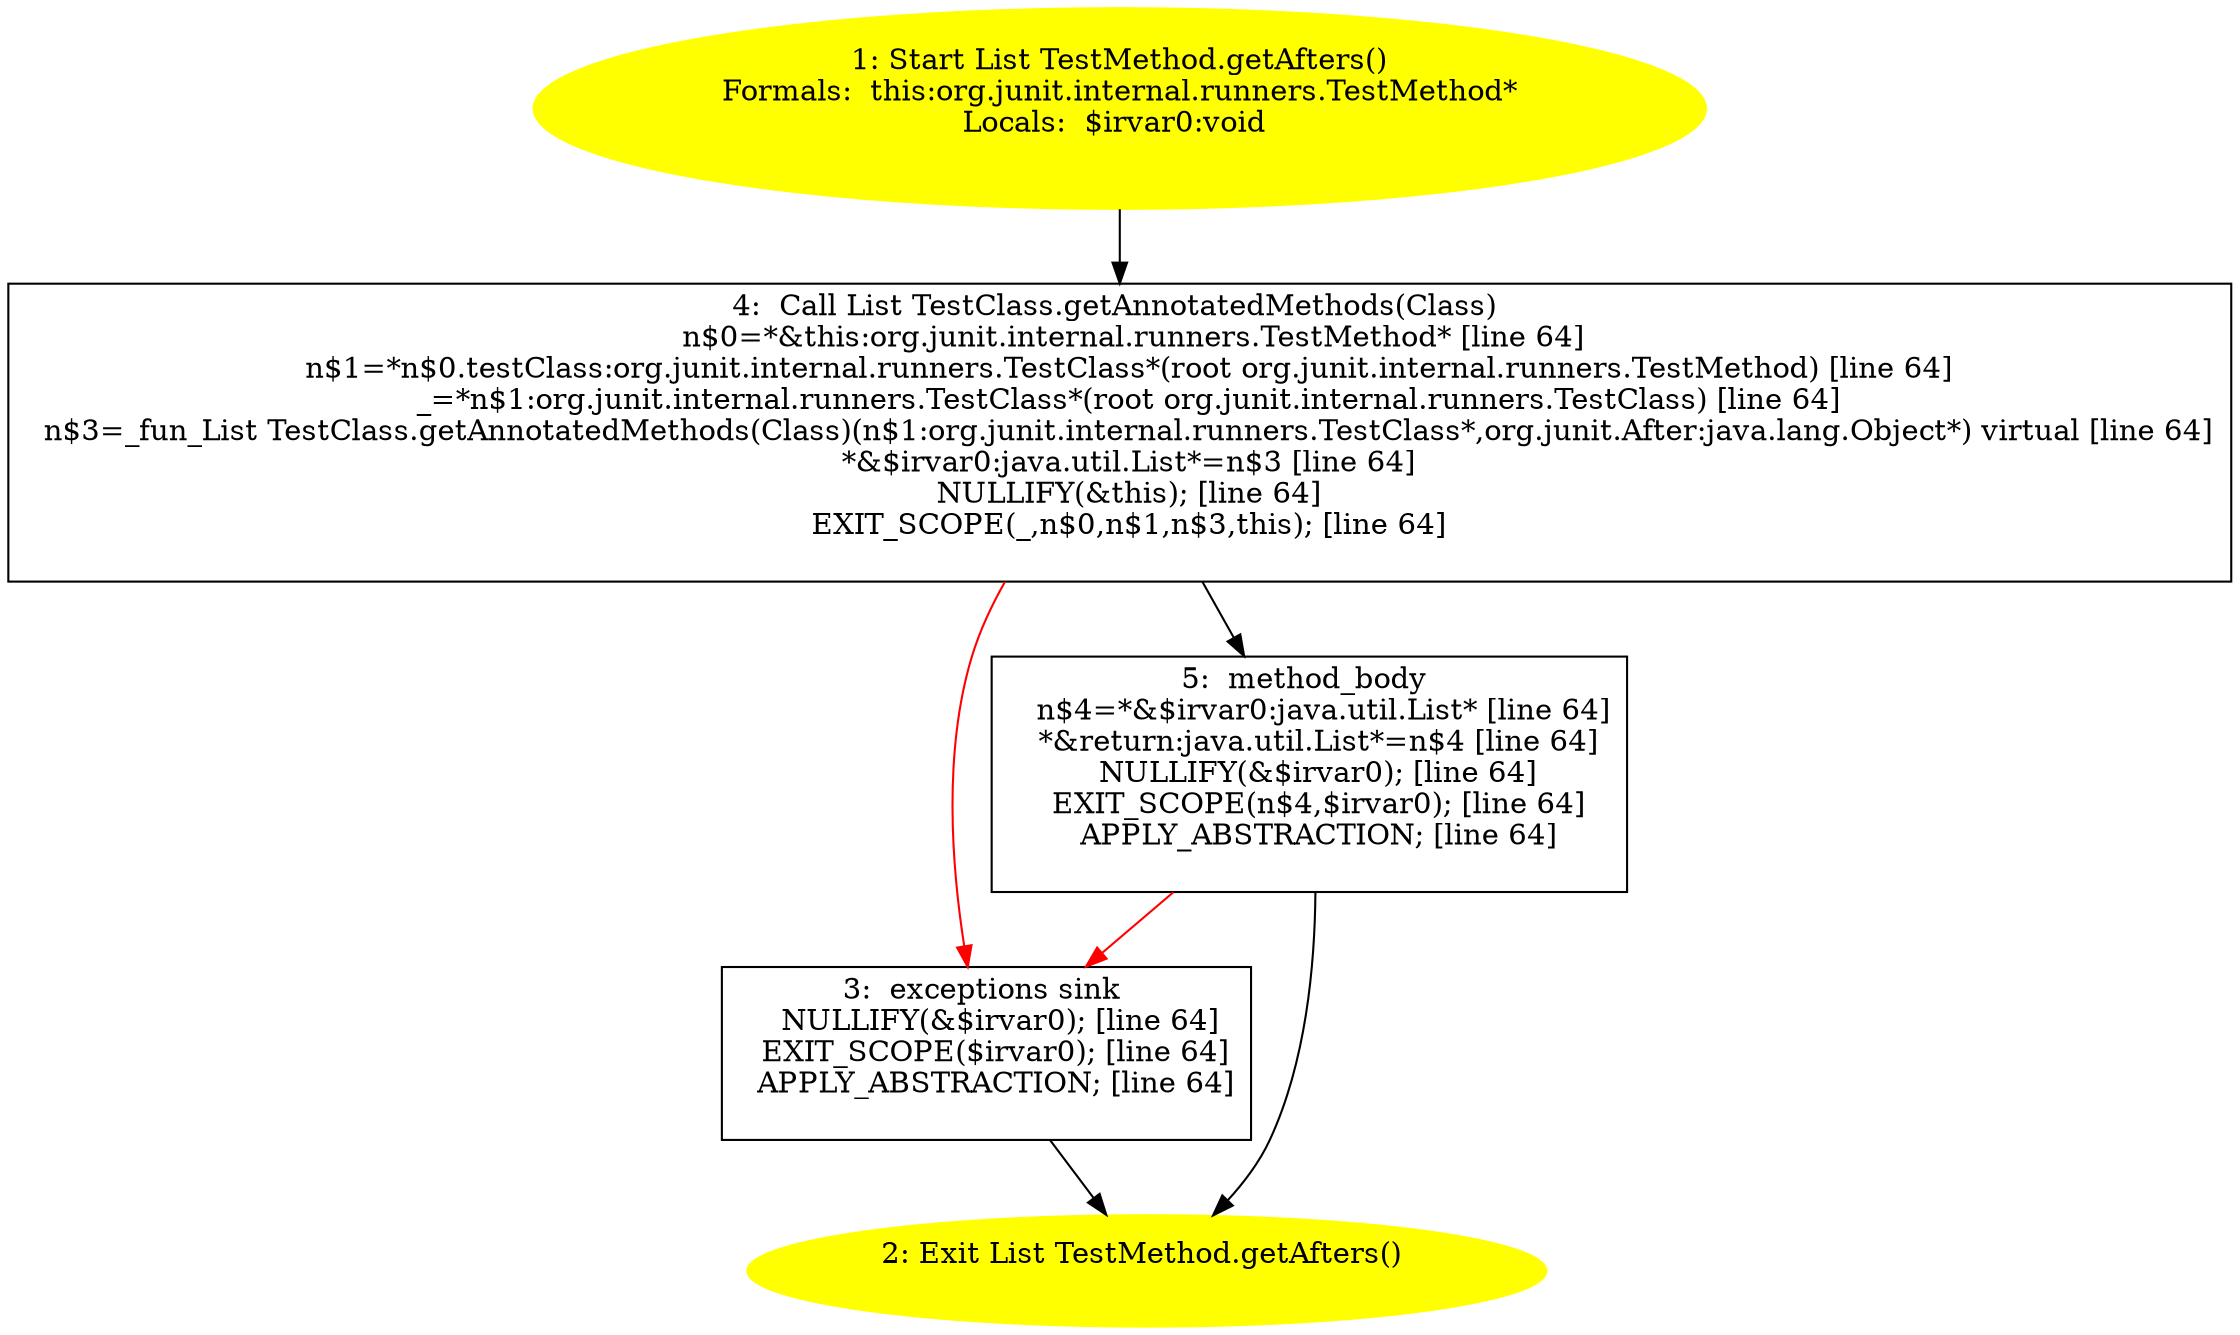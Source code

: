 /* @generated */
digraph cfg {
"org.junit.internal.runners.TestMethod.getAfters():java.util.List.f391a7cebb6e5d315ca5c18f265b083f_1" [label="1: Start List TestMethod.getAfters()\nFormals:  this:org.junit.internal.runners.TestMethod*\nLocals:  $irvar0:void \n  " color=yellow style=filled]
	

	 "org.junit.internal.runners.TestMethod.getAfters():java.util.List.f391a7cebb6e5d315ca5c18f265b083f_1" -> "org.junit.internal.runners.TestMethod.getAfters():java.util.List.f391a7cebb6e5d315ca5c18f265b083f_4" ;
"org.junit.internal.runners.TestMethod.getAfters():java.util.List.f391a7cebb6e5d315ca5c18f265b083f_2" [label="2: Exit List TestMethod.getAfters() \n  " color=yellow style=filled]
	

"org.junit.internal.runners.TestMethod.getAfters():java.util.List.f391a7cebb6e5d315ca5c18f265b083f_3" [label="3:  exceptions sink \n   NULLIFY(&$irvar0); [line 64]\n  EXIT_SCOPE($irvar0); [line 64]\n  APPLY_ABSTRACTION; [line 64]\n " shape="box"]
	

	 "org.junit.internal.runners.TestMethod.getAfters():java.util.List.f391a7cebb6e5d315ca5c18f265b083f_3" -> "org.junit.internal.runners.TestMethod.getAfters():java.util.List.f391a7cebb6e5d315ca5c18f265b083f_2" ;
"org.junit.internal.runners.TestMethod.getAfters():java.util.List.f391a7cebb6e5d315ca5c18f265b083f_4" [label="4:  Call List TestClass.getAnnotatedMethods(Class) \n   n$0=*&this:org.junit.internal.runners.TestMethod* [line 64]\n  n$1=*n$0.testClass:org.junit.internal.runners.TestClass*(root org.junit.internal.runners.TestMethod) [line 64]\n  _=*n$1:org.junit.internal.runners.TestClass*(root org.junit.internal.runners.TestClass) [line 64]\n  n$3=_fun_List TestClass.getAnnotatedMethods(Class)(n$1:org.junit.internal.runners.TestClass*,org.junit.After:java.lang.Object*) virtual [line 64]\n  *&$irvar0:java.util.List*=n$3 [line 64]\n  NULLIFY(&this); [line 64]\n  EXIT_SCOPE(_,n$0,n$1,n$3,this); [line 64]\n " shape="box"]
	

	 "org.junit.internal.runners.TestMethod.getAfters():java.util.List.f391a7cebb6e5d315ca5c18f265b083f_4" -> "org.junit.internal.runners.TestMethod.getAfters():java.util.List.f391a7cebb6e5d315ca5c18f265b083f_5" ;
	 "org.junit.internal.runners.TestMethod.getAfters():java.util.List.f391a7cebb6e5d315ca5c18f265b083f_4" -> "org.junit.internal.runners.TestMethod.getAfters():java.util.List.f391a7cebb6e5d315ca5c18f265b083f_3" [color="red" ];
"org.junit.internal.runners.TestMethod.getAfters():java.util.List.f391a7cebb6e5d315ca5c18f265b083f_5" [label="5:  method_body \n   n$4=*&$irvar0:java.util.List* [line 64]\n  *&return:java.util.List*=n$4 [line 64]\n  NULLIFY(&$irvar0); [line 64]\n  EXIT_SCOPE(n$4,$irvar0); [line 64]\n  APPLY_ABSTRACTION; [line 64]\n " shape="box"]
	

	 "org.junit.internal.runners.TestMethod.getAfters():java.util.List.f391a7cebb6e5d315ca5c18f265b083f_5" -> "org.junit.internal.runners.TestMethod.getAfters():java.util.List.f391a7cebb6e5d315ca5c18f265b083f_2" ;
	 "org.junit.internal.runners.TestMethod.getAfters():java.util.List.f391a7cebb6e5d315ca5c18f265b083f_5" -> "org.junit.internal.runners.TestMethod.getAfters():java.util.List.f391a7cebb6e5d315ca5c18f265b083f_3" [color="red" ];
}
